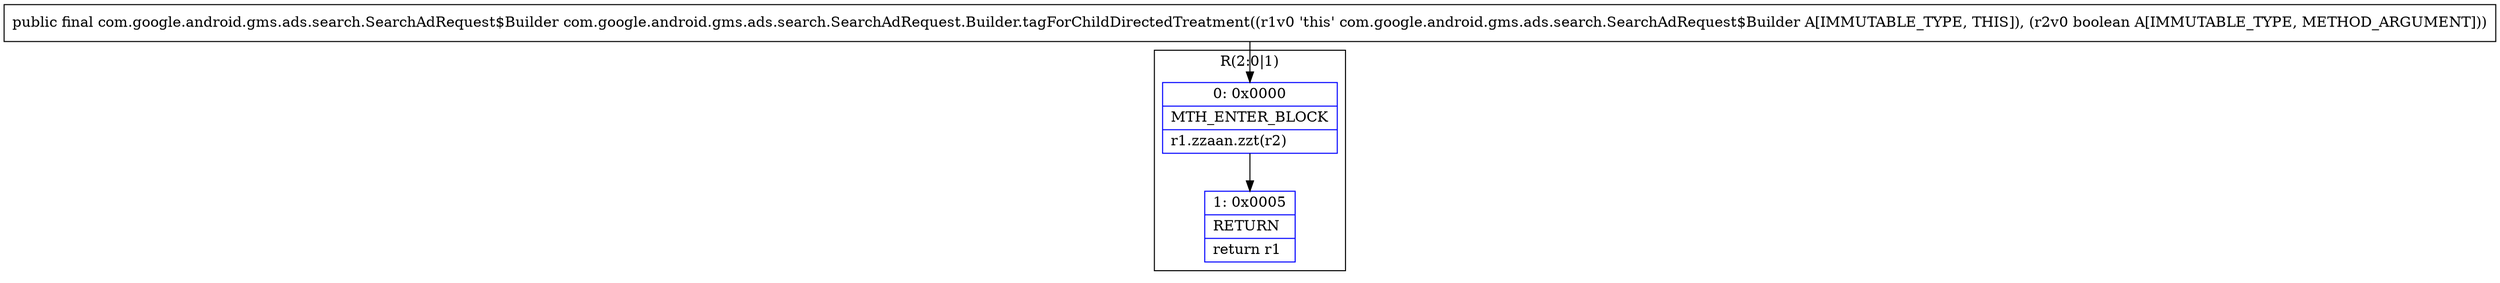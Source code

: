 digraph "CFG forcom.google.android.gms.ads.search.SearchAdRequest.Builder.tagForChildDirectedTreatment(Z)Lcom\/google\/android\/gms\/ads\/search\/SearchAdRequest$Builder;" {
subgraph cluster_Region_381220425 {
label = "R(2:0|1)";
node [shape=record,color=blue];
Node_0 [shape=record,label="{0\:\ 0x0000|MTH_ENTER_BLOCK\l|r1.zzaan.zzt(r2)\l}"];
Node_1 [shape=record,label="{1\:\ 0x0005|RETURN\l|return r1\l}"];
}
MethodNode[shape=record,label="{public final com.google.android.gms.ads.search.SearchAdRequest$Builder com.google.android.gms.ads.search.SearchAdRequest.Builder.tagForChildDirectedTreatment((r1v0 'this' com.google.android.gms.ads.search.SearchAdRequest$Builder A[IMMUTABLE_TYPE, THIS]), (r2v0 boolean A[IMMUTABLE_TYPE, METHOD_ARGUMENT])) }"];
MethodNode -> Node_0;
Node_0 -> Node_1;
}

